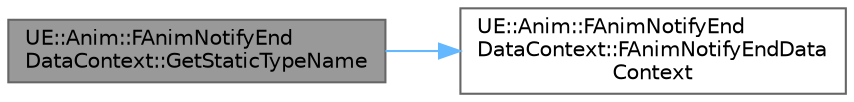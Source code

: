 digraph "UE::Anim::FAnimNotifyEndDataContext::GetStaticTypeName"
{
 // INTERACTIVE_SVG=YES
 // LATEX_PDF_SIZE
  bgcolor="transparent";
  edge [fontname=Helvetica,fontsize=10,labelfontname=Helvetica,labelfontsize=10];
  node [fontname=Helvetica,fontsize=10,shape=box,height=0.2,width=0.4];
  rankdir="LR";
  Node1 [id="Node000001",label="UE::Anim::FAnimNotifyEnd\lDataContext::GetStaticTypeName",height=0.2,width=0.4,color="gray40", fillcolor="grey60", style="filled", fontcolor="black",tooltip=" "];
  Node1 -> Node2 [id="edge1_Node000001_Node000002",color="steelblue1",style="solid",tooltip=" "];
  Node2 [id="Node000002",label="UE::Anim::FAnimNotifyEnd\lDataContext::FAnimNotifyEndData\lContext",height=0.2,width=0.4,color="grey40", fillcolor="white", style="filled",URL="$d8/d25/classUE_1_1Anim_1_1FAnimNotifyEndDataContext.html#ab76ff73a46ab366b2f77544bc48dcb7f",tooltip=" "];
}
